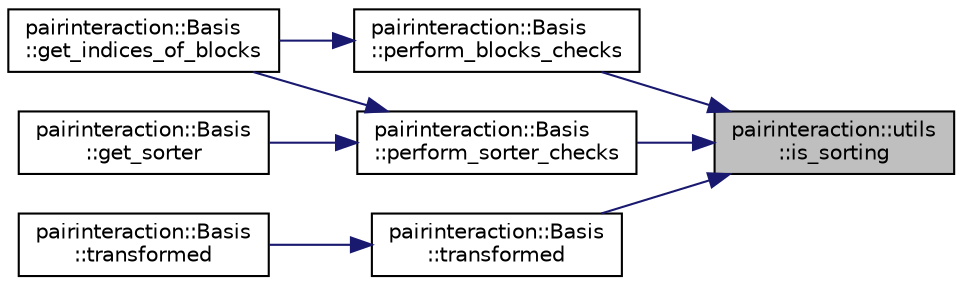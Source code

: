 digraph "pairinteraction::utils::is_sorting"
{
 // INTERACTIVE_SVG=YES
 // LATEX_PDF_SIZE
  bgcolor="transparent";
  edge [fontname="Helvetica",fontsize="10",labelfontname="Helvetica",labelfontsize="10"];
  node [fontname="Helvetica",fontsize="10",shape=record];
  rankdir="RL";
  Node1 [label="pairinteraction::utils\l::is_sorting",height=0.2,width=0.4,color="black", fillcolor="grey75", style="filled", fontcolor="black",tooltip=" "];
  Node1 -> Node2 [dir="back",color="midnightblue",fontsize="10",style="solid",fontname="Helvetica"];
  Node2 [label="pairinteraction::Basis\l::perform_blocks_checks",height=0.2,width=0.4,color="black",URL="$classpairinteraction_1_1Basis.html#a85f1f32798b52863a5feec1938625892",tooltip=" "];
  Node2 -> Node3 [dir="back",color="midnightblue",fontsize="10",style="solid",fontname="Helvetica"];
  Node3 [label="pairinteraction::Basis\l::get_indices_of_blocks",height=0.2,width=0.4,color="black",URL="$classpairinteraction_1_1Basis.html#a9442d50ec77abbe7c1805f533c9ad322",tooltip=" "];
  Node1 -> Node4 [dir="back",color="midnightblue",fontsize="10",style="solid",fontname="Helvetica"];
  Node4 [label="pairinteraction::Basis\l::perform_sorter_checks",height=0.2,width=0.4,color="black",URL="$classpairinteraction_1_1Basis.html#a65be5642a202c58d3bb5f0b09d8c714f",tooltip=" "];
  Node4 -> Node3 [dir="back",color="midnightblue",fontsize="10",style="solid",fontname="Helvetica"];
  Node4 -> Node5 [dir="back",color="midnightblue",fontsize="10",style="solid",fontname="Helvetica"];
  Node5 [label="pairinteraction::Basis\l::get_sorter",height=0.2,width=0.4,color="black",URL="$classpairinteraction_1_1Basis.html#afa9d0892a1dd752cb611f8f6b2823e5a",tooltip=" "];
  Node1 -> Node6 [dir="back",color="midnightblue",fontsize="10",style="solid",fontname="Helvetica"];
  Node6 [label="pairinteraction::Basis\l::transformed",height=0.2,width=0.4,color="black",URL="$classpairinteraction_1_1Basis.html#abe389a2f4a273c9ce39c6503bf06228a",tooltip=" "];
  Node6 -> Node7 [dir="back",color="midnightblue",fontsize="10",style="solid",fontname="Helvetica"];
  Node7 [label="pairinteraction::Basis\l::transformed",height=0.2,width=0.4,color="black",URL="$classpairinteraction_1_1Basis.html#a1a36da1c00c9bdeedb9fb08fad0f8e43",tooltip=" "];
}
